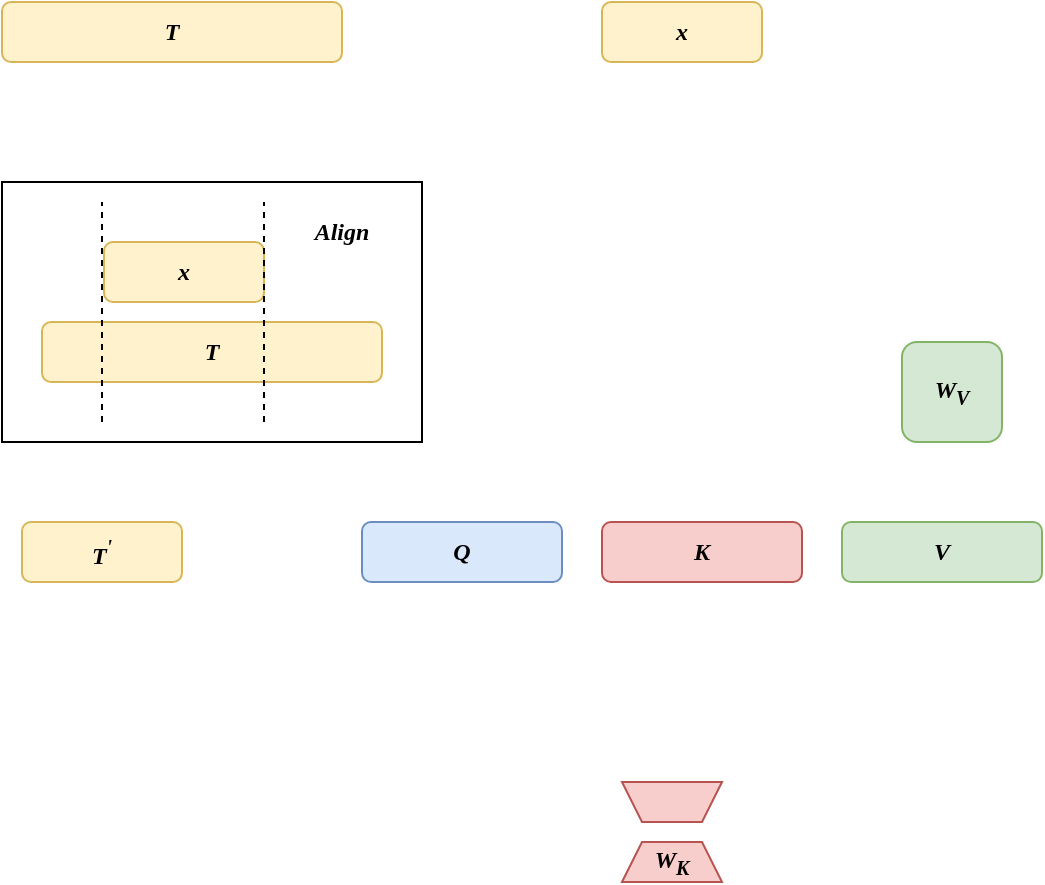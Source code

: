 <mxfile version="27.0.6">
  <diagram name="第 1 页" id="oct7XypoBCwfHtbrUegE">
    <mxGraphModel dx="409" dy="648" grid="1" gridSize="10" guides="1" tooltips="1" connect="1" arrows="1" fold="1" page="0" pageScale="1" pageWidth="827" pageHeight="1169" math="0" shadow="0">
      <root>
        <mxCell id="0" />
        <mxCell id="1" parent="0" />
        <mxCell id="7PfDcYAJkilFknYiGvMv-1" value="V" style="rounded=1;whiteSpace=wrap;html=1;rotation=0;fillColor=#d5e8d4;strokeColor=#82b366;fontFamily=Comic Sans MS;fontStyle=3" vertex="1" parent="1">
          <mxGeometry x="490" y="320" width="100" height="30" as="geometry" />
        </mxCell>
        <mxCell id="7PfDcYAJkilFknYiGvMv-2" value="K" style="rounded=1;whiteSpace=wrap;html=1;rotation=0;fillColor=#f8cecc;strokeColor=#b85450;fontFamily=Comic Sans MS;fontStyle=3" vertex="1" parent="1">
          <mxGeometry x="370" y="320" width="100" height="30" as="geometry" />
        </mxCell>
        <mxCell id="7PfDcYAJkilFknYiGvMv-4" value="Q" style="rounded=1;whiteSpace=wrap;html=1;rotation=0;fillColor=#dae8fc;strokeColor=#6c8ebf;fontFamily=Comic Sans MS;fontStyle=3" vertex="1" parent="1">
          <mxGeometry x="250" y="320" width="100" height="30" as="geometry" />
        </mxCell>
        <mxCell id="7PfDcYAJkilFknYiGvMv-13" value="&lt;span&gt;x&lt;/span&gt;" style="rounded=1;whiteSpace=wrap;html=1;rotation=0;fillColor=#fff2cc;strokeColor=#d6b656;fontFamily=Comic Sans MS;fontStyle=3" vertex="1" parent="1">
          <mxGeometry x="370" y="60" width="80" height="30" as="geometry" />
        </mxCell>
        <mxCell id="7PfDcYAJkilFknYiGvMv-14" value="T&lt;sup&gt;&#39;&lt;/sup&gt;" style="rounded=1;whiteSpace=wrap;html=1;rotation=0;fillColor=#fff2cc;strokeColor=#d6b656;fontFamily=Comic Sans MS;fontStyle=3" vertex="1" parent="1">
          <mxGeometry x="80" y="320" width="80" height="30" as="geometry" />
        </mxCell>
        <mxCell id="7PfDcYAJkilFknYiGvMv-15" value="W&lt;sub&gt;V&lt;/sub&gt;" style="rounded=1;whiteSpace=wrap;html=1;rotation=0;fillColor=#d5e8d4;strokeColor=#82b366;fontFamily=Comic Sans MS;fontStyle=3" vertex="1" parent="1">
          <mxGeometry x="520" y="230" width="50" height="50" as="geometry" />
        </mxCell>
        <mxCell id="7PfDcYAJkilFknYiGvMv-16" value="&lt;span style=&quot;font-family: &amp;quot;Comic Sans MS&amp;quot;; font-style: italic; font-weight: 700;&quot;&gt;W&lt;sub&gt;K&lt;/sub&gt;&lt;/span&gt;" style="shape=trapezoid;perimeter=trapezoidPerimeter;whiteSpace=wrap;html=1;fixedSize=1;fillColor=#f8cecc;strokeColor=#b85450;size=10;" vertex="1" parent="1">
          <mxGeometry x="380" y="480" width="50" height="20" as="geometry" />
        </mxCell>
        <mxCell id="7PfDcYAJkilFknYiGvMv-17" value="" style="shape=trapezoid;perimeter=trapezoidPerimeter;whiteSpace=wrap;html=1;fixedSize=1;fillColor=#f8cecc;strokeColor=#b85450;size=10;rotation=-180;" vertex="1" parent="1">
          <mxGeometry x="380" y="450" width="50" height="20" as="geometry" />
        </mxCell>
        <mxCell id="7PfDcYAJkilFknYiGvMv-20" value="" style="group;fontFamily=Comic Sans MS;" vertex="1" connectable="0" parent="1">
          <mxGeometry x="70" y="150" width="210" height="130" as="geometry" />
        </mxCell>
        <mxCell id="7PfDcYAJkilFknYiGvMv-18" value="" style="rounded=0;whiteSpace=wrap;html=1;" vertex="1" parent="7PfDcYAJkilFknYiGvMv-20">
          <mxGeometry width="210" height="130" as="geometry" />
        </mxCell>
        <mxCell id="7PfDcYAJkilFknYiGvMv-19" value="" style="group" vertex="1" connectable="0" parent="7PfDcYAJkilFknYiGvMv-20">
          <mxGeometry x="20" y="10" width="170" height="110" as="geometry" />
        </mxCell>
        <mxCell id="7PfDcYAJkilFknYiGvMv-6" value="&lt;span&gt;x&lt;/span&gt;" style="rounded=1;whiteSpace=wrap;html=1;rotation=0;fillColor=#fff2cc;strokeColor=#d6b656;fontFamily=Comic Sans MS;fontStyle=3" vertex="1" parent="7PfDcYAJkilFknYiGvMv-19">
          <mxGeometry x="31" y="20" width="80" height="30" as="geometry" />
        </mxCell>
        <mxCell id="7PfDcYAJkilFknYiGvMv-8" value="T" style="rounded=1;whiteSpace=wrap;html=1;rotation=0;fillColor=#fff2cc;strokeColor=#d6b656;fontFamily=Comic Sans MS;fontStyle=3" vertex="1" parent="7PfDcYAJkilFknYiGvMv-19">
          <mxGeometry y="60" width="170" height="30" as="geometry" />
        </mxCell>
        <mxCell id="7PfDcYAJkilFknYiGvMv-10" value="" style="endArrow=none;dashed=1;html=1;rounded=0;" edge="1" parent="7PfDcYAJkilFknYiGvMv-19">
          <mxGeometry width="50" height="50" relative="1" as="geometry">
            <mxPoint x="30" y="110" as="sourcePoint" />
            <mxPoint x="30" as="targetPoint" />
          </mxGeometry>
        </mxCell>
        <mxCell id="7PfDcYAJkilFknYiGvMv-11" value="" style="endArrow=none;dashed=1;html=1;rounded=0;" edge="1" parent="7PfDcYAJkilFknYiGvMv-19">
          <mxGeometry width="50" height="50" relative="1" as="geometry">
            <mxPoint x="111" y="110" as="sourcePoint" />
            <mxPoint x="111" as="targetPoint" />
          </mxGeometry>
        </mxCell>
        <mxCell id="7PfDcYAJkilFknYiGvMv-21" value="&lt;i&gt;&lt;b&gt;Align&lt;/b&gt;&lt;/i&gt;" style="text;html=1;align=center;verticalAlign=middle;whiteSpace=wrap;rounded=0;fontFamily=Comic Sans MS;" vertex="1" parent="7PfDcYAJkilFknYiGvMv-20">
          <mxGeometry x="140" y="10" width="60" height="30" as="geometry" />
        </mxCell>
        <mxCell id="7PfDcYAJkilFknYiGvMv-22" value="T" style="rounded=1;whiteSpace=wrap;html=1;rotation=0;fillColor=#fff2cc;strokeColor=#d6b656;fontFamily=Comic Sans MS;fontStyle=3" vertex="1" parent="1">
          <mxGeometry x="70" y="60" width="170" height="30" as="geometry" />
        </mxCell>
      </root>
    </mxGraphModel>
  </diagram>
</mxfile>
